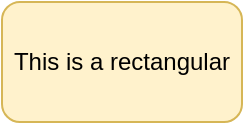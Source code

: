 <mxfile version="20.5.1" type="github">
  <diagram id="Ep_o8NMLBOk8pxjWkGnZ" name="Page-1">
    <mxGraphModel dx="505" dy="1375" grid="1" gridSize="10" guides="1" tooltips="1" connect="1" arrows="1" fold="1" page="1" pageScale="1" pageWidth="827" pageHeight="1169" math="0" shadow="0">
      <root>
        <mxCell id="0" />
        <mxCell id="1" parent="0" />
        <mxCell id="XPQkh6AhP-13dVyP0ZOf-1" value="This is a rectangular" style="rounded=1;whiteSpace=wrap;html=1;fillColor=#fff2cc;strokeColor=#d6b656;" vertex="1" parent="1">
          <mxGeometry x="240" y="270" width="120" height="60" as="geometry" />
        </mxCell>
      </root>
    </mxGraphModel>
  </diagram>
</mxfile>
